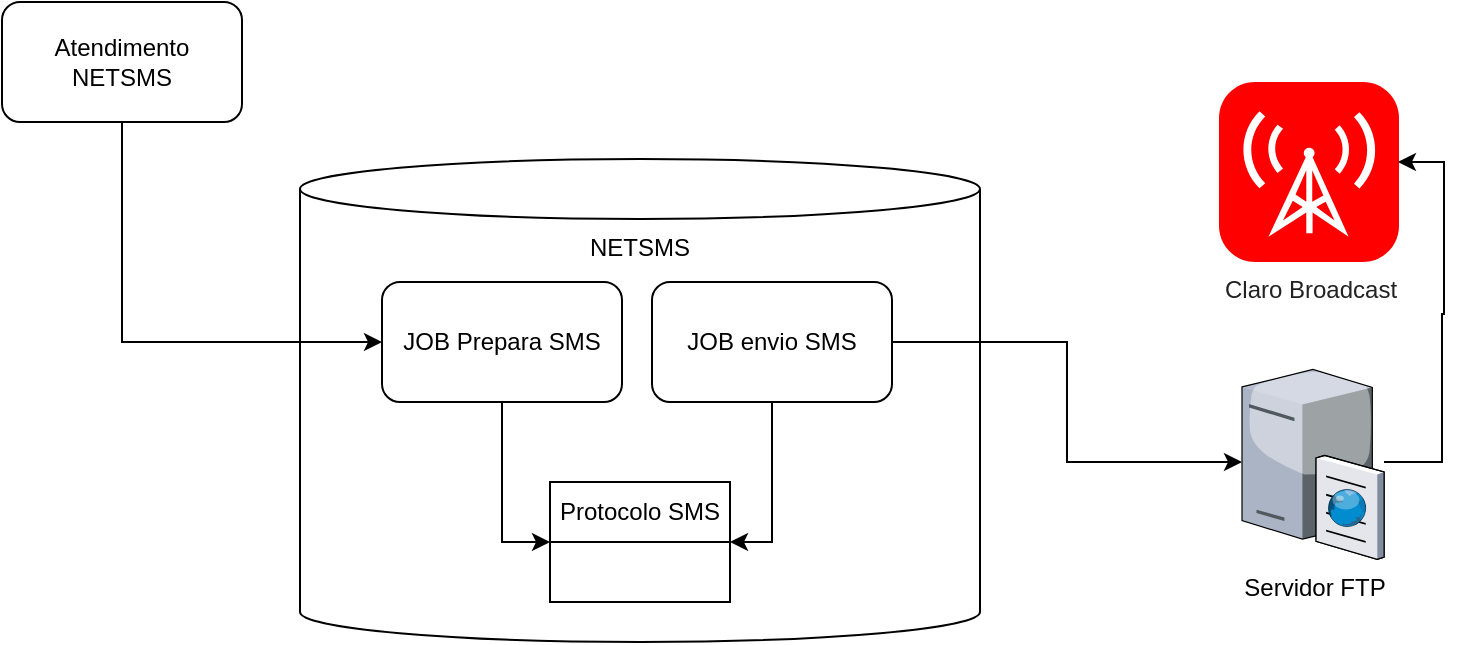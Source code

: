 <mxfile version="24.2.5" type="github">
  <diagram name="Página-1" id="2J26ts4s1bE-M6SoEJtU">
    <mxGraphModel dx="1050" dy="530" grid="1" gridSize="10" guides="1" tooltips="1" connect="1" arrows="1" fold="1" page="1" pageScale="1" pageWidth="827" pageHeight="1169" math="0" shadow="0">
      <root>
        <mxCell id="0" />
        <mxCell id="1" parent="0" />
        <mxCell id="SS-V3CAHCoVPXt7cMS1L-17" value="NETSMS" style="shape=cylinder3;whiteSpace=wrap;html=1;boundedLbl=1;backgroundOutline=1;size=15;verticalAlign=top;" vertex="1" parent="1">
          <mxGeometry x="199" y="98.5" width="340" height="241.5" as="geometry" />
        </mxCell>
        <mxCell id="SS-V3CAHCoVPXt7cMS1L-1" value="Protocolo SMS" style="swimlane;fontStyle=0;childLayout=stackLayout;horizontal=1;startSize=30;horizontalStack=0;resizeParent=1;resizeParentMax=0;resizeLast=0;collapsible=1;marginBottom=0;whiteSpace=wrap;html=1;" vertex="1" parent="1">
          <mxGeometry x="324" y="260" width="90" height="60" as="geometry" />
        </mxCell>
        <mxCell id="SS-V3CAHCoVPXt7cMS1L-5" value="Servidor FTP" style="verticalLabelPosition=bottom;sketch=0;aspect=fixed;html=1;verticalAlign=top;strokeColor=none;align=center;outlineConnect=0;shape=mxgraph.citrix.ftp_server;" vertex="1" parent="1">
          <mxGeometry x="670" y="201.5" width="71" height="97" as="geometry" />
        </mxCell>
        <mxCell id="SS-V3CAHCoVPXt7cMS1L-7" style="edgeStyle=orthogonalEdgeStyle;rounded=0;orthogonalLoop=1;jettySize=auto;html=1;" edge="1" parent="1" source="SS-V3CAHCoVPXt7cMS1L-6" target="SS-V3CAHCoVPXt7cMS1L-5">
          <mxGeometry relative="1" as="geometry" />
        </mxCell>
        <mxCell id="SS-V3CAHCoVPXt7cMS1L-16" style="edgeStyle=orthogonalEdgeStyle;rounded=0;orthogonalLoop=1;jettySize=auto;html=1;entryX=1;entryY=0.5;entryDx=0;entryDy=0;" edge="1" parent="1" source="SS-V3CAHCoVPXt7cMS1L-6" target="SS-V3CAHCoVPXt7cMS1L-1">
          <mxGeometry relative="1" as="geometry" />
        </mxCell>
        <mxCell id="SS-V3CAHCoVPXt7cMS1L-6" value="JOB envio SMS" style="rounded=1;whiteSpace=wrap;html=1;" vertex="1" parent="1">
          <mxGeometry x="375" y="160" width="120" height="60" as="geometry" />
        </mxCell>
        <mxCell id="SS-V3CAHCoVPXt7cMS1L-8" value="&lt;font style=&quot;font-size: 12px;&quot;&gt;Claro Broadcast&lt;/font&gt;" style="html=1;strokeWidth=1;shadow=0;dashed=0;shape=mxgraph.ios7.misc.broadcast;fillColor=#FF0000;strokeColor=none;buttonText=;strokeColor2=#222222;fontColor=#222222;fontSize=8;verticalLabelPosition=bottom;verticalAlign=top;align=center;sketch=0;" vertex="1" parent="1">
          <mxGeometry x="658.5" y="60" width="90" height="90" as="geometry" />
        </mxCell>
        <mxCell id="SS-V3CAHCoVPXt7cMS1L-12" style="edgeStyle=orthogonalEdgeStyle;rounded=0;orthogonalLoop=1;jettySize=auto;html=1;entryX=0.994;entryY=0.444;entryDx=0;entryDy=0;entryPerimeter=0;" edge="1" parent="1" source="SS-V3CAHCoVPXt7cMS1L-5" target="SS-V3CAHCoVPXt7cMS1L-8">
          <mxGeometry relative="1" as="geometry">
            <Array as="points">
              <mxPoint x="770" y="250" />
              <mxPoint x="770" y="176" />
              <mxPoint x="771" y="176" />
              <mxPoint x="771" y="100" />
            </Array>
          </mxGeometry>
        </mxCell>
        <mxCell id="SS-V3CAHCoVPXt7cMS1L-15" style="edgeStyle=orthogonalEdgeStyle;rounded=0;orthogonalLoop=1;jettySize=auto;html=1;entryX=0;entryY=0.5;entryDx=0;entryDy=0;" edge="1" parent="1" source="SS-V3CAHCoVPXt7cMS1L-14" target="SS-V3CAHCoVPXt7cMS1L-1">
          <mxGeometry relative="1" as="geometry" />
        </mxCell>
        <mxCell id="SS-V3CAHCoVPXt7cMS1L-14" value="JOB Prepara SMS" style="rounded=1;whiteSpace=wrap;html=1;" vertex="1" parent="1">
          <mxGeometry x="240" y="160" width="120" height="60" as="geometry" />
        </mxCell>
        <mxCell id="SS-V3CAHCoVPXt7cMS1L-19" style="edgeStyle=orthogonalEdgeStyle;rounded=0;orthogonalLoop=1;jettySize=auto;html=1;entryX=0;entryY=0.5;entryDx=0;entryDy=0;exitX=0.5;exitY=1;exitDx=0;exitDy=0;" edge="1" parent="1" source="SS-V3CAHCoVPXt7cMS1L-18" target="SS-V3CAHCoVPXt7cMS1L-14">
          <mxGeometry relative="1" as="geometry" />
        </mxCell>
        <mxCell id="SS-V3CAHCoVPXt7cMS1L-18" value="Atendimento NETSMS" style="rounded=1;whiteSpace=wrap;html=1;" vertex="1" parent="1">
          <mxGeometry x="50" y="20" width="120" height="60" as="geometry" />
        </mxCell>
      </root>
    </mxGraphModel>
  </diagram>
</mxfile>
